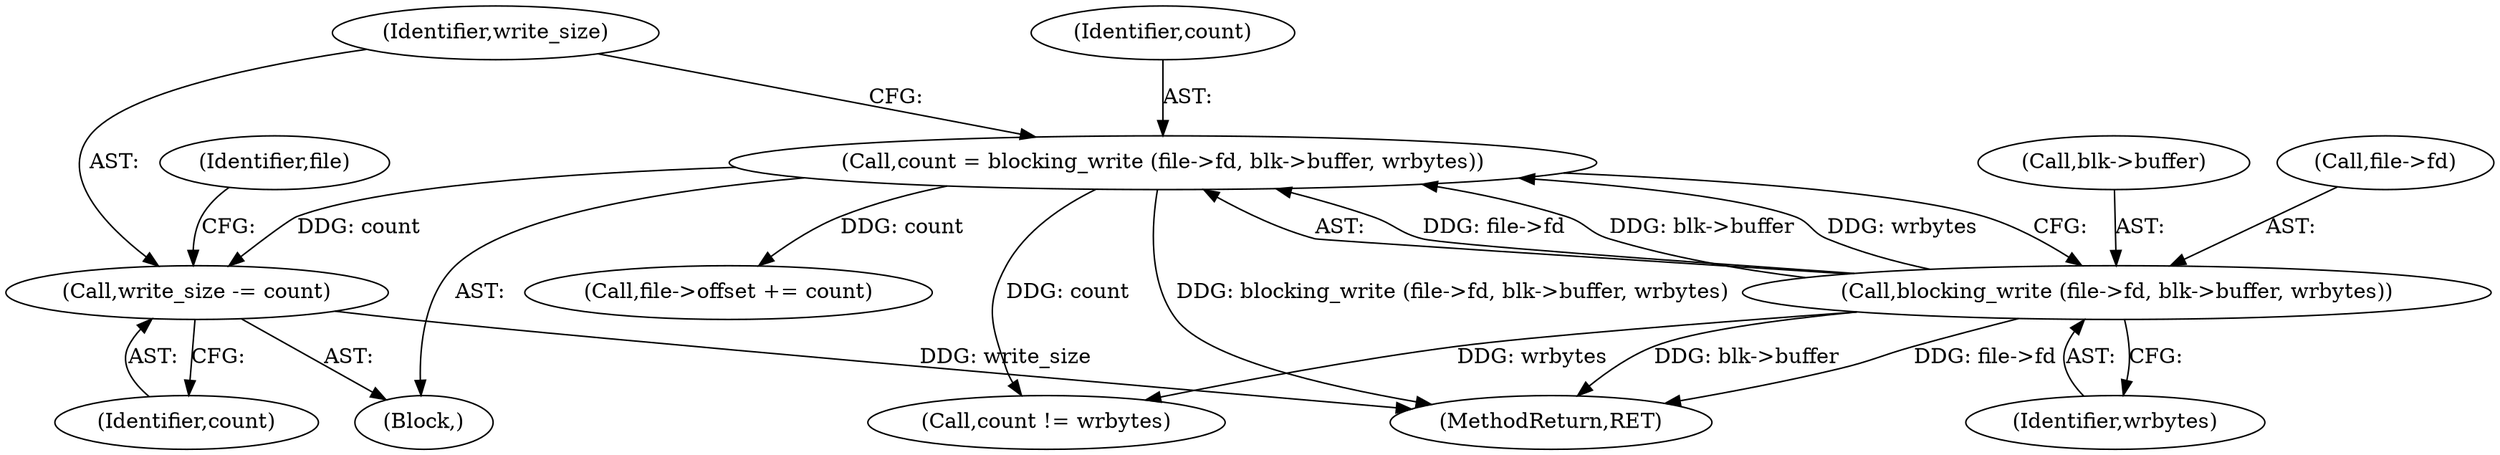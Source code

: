 digraph "0_savannah_c15c42ccd1e2377945fd0414eca1a49294bff454@API" {
"1000400" [label="(Call,write_size -= count)"];
"1000390" [label="(Call,count = blocking_write (file->fd, blk->buffer, wrbytes))"];
"1000392" [label="(Call,blocking_write (file->fd, blk->buffer, wrbytes))"];
"1000413" [label="(Call,file->offset += count)"];
"1000507" [label="(MethodReturn,RET)"];
"1000419" [label="(Call,count != wrbytes)"];
"1000396" [label="(Call,blk->buffer)"];
"1000401" [label="(Identifier,write_size)"];
"1000407" [label="(Identifier,file)"];
"1000391" [label="(Identifier,count)"];
"1000393" [label="(Call,file->fd)"];
"1000402" [label="(Identifier,count)"];
"1000104" [label="(Block,)"];
"1000400" [label="(Call,write_size -= count)"];
"1000390" [label="(Call,count = blocking_write (file->fd, blk->buffer, wrbytes))"];
"1000399" [label="(Identifier,wrbytes)"];
"1000392" [label="(Call,blocking_write (file->fd, blk->buffer, wrbytes))"];
"1000400" -> "1000104"  [label="AST: "];
"1000400" -> "1000402"  [label="CFG: "];
"1000401" -> "1000400"  [label="AST: "];
"1000402" -> "1000400"  [label="AST: "];
"1000407" -> "1000400"  [label="CFG: "];
"1000400" -> "1000507"  [label="DDG: write_size"];
"1000390" -> "1000400"  [label="DDG: count"];
"1000390" -> "1000104"  [label="AST: "];
"1000390" -> "1000392"  [label="CFG: "];
"1000391" -> "1000390"  [label="AST: "];
"1000392" -> "1000390"  [label="AST: "];
"1000401" -> "1000390"  [label="CFG: "];
"1000390" -> "1000507"  [label="DDG: blocking_write (file->fd, blk->buffer, wrbytes)"];
"1000392" -> "1000390"  [label="DDG: file->fd"];
"1000392" -> "1000390"  [label="DDG: blk->buffer"];
"1000392" -> "1000390"  [label="DDG: wrbytes"];
"1000390" -> "1000413"  [label="DDG: count"];
"1000390" -> "1000419"  [label="DDG: count"];
"1000392" -> "1000399"  [label="CFG: "];
"1000393" -> "1000392"  [label="AST: "];
"1000396" -> "1000392"  [label="AST: "];
"1000399" -> "1000392"  [label="AST: "];
"1000392" -> "1000507"  [label="DDG: blk->buffer"];
"1000392" -> "1000507"  [label="DDG: file->fd"];
"1000392" -> "1000419"  [label="DDG: wrbytes"];
}
